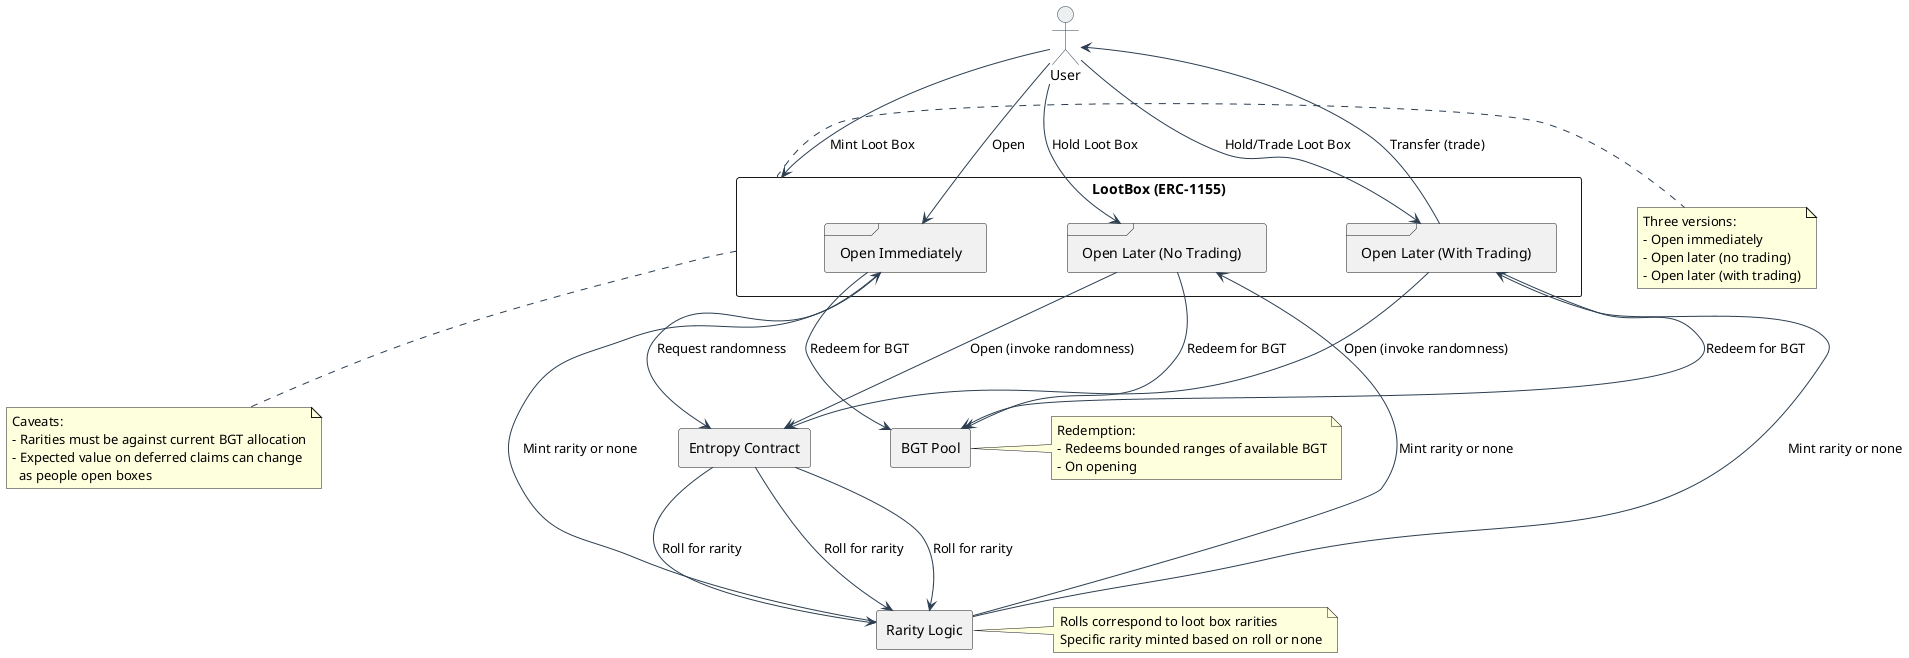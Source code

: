 @startuml LootBox Implementation

' Style
skinparam backgroundColor white
skinparam handwritten false
skinparam defaultFontName Arial
skinparam ArrowColor #2C3E50
skinparam ActorBorderColor #2C3E50
skinparam ActorBackgroundColor #ECF0F1
skinparam DatabaseBorderColor #2C3E50
skinparam DatabaseBackgroundColor #ECF0F1
skinparam componentStyle rectangle
skinparam nodesep 80
skinparam ranksep 100

actor User

rectangle "LootBox (ERC-1155)" as LB {
    frame "Open Immediately" as IMMEDIATE
    frame "Open Later (No Trading)" as LATER_NO_TRADE
    frame "Open Later (With Trading)" as LATER_TRADE
}

rectangle "Entropy Contract" as ENTROPY
rectangle "Rarity Logic" as RARITY
rectangle "BGT Pool" as BGTPOOL

' Flows
User --> LB: Mint Loot Box

' Open Immediately
User --> IMMEDIATE: Open
IMMEDIATE --> ENTROPY: Request randomness
ENTROPY --> RARITY: Roll for rarity
RARITY --> IMMEDIATE: Mint rarity or none
IMMEDIATE --> BGTPOOL: Redeem for BGT

' Open Later (No Trading)
User --> LATER_NO_TRADE: Hold Loot Box
LATER_NO_TRADE --> ENTROPY: Open (invoke randomness)
ENTROPY --> RARITY: Roll for rarity
RARITY --> LATER_NO_TRADE: Mint rarity or none
LATER_NO_TRADE --> BGTPOOL: Redeem for BGT

' Open Later (With Trading)
User --> LATER_TRADE: Hold/Trade Loot Box
LATER_TRADE --> User: Transfer (trade)
LATER_TRADE --> ENTROPY: Open (invoke randomness)
ENTROPY --> RARITY: Roll for rarity
RARITY --> LATER_TRADE: Mint rarity or none
LATER_TRADE --> BGTPOOL: Redeem for BGT

' Notes
note right of LB
  Three versions:
  - Open immediately
  - Open later (no trading)
  - Open later (with trading)
end note

note right of RARITY
  Rolls correspond to loot box rarities
  Specific rarity minted based on roll or none
end note

note right of BGTPOOL
  Redemption:
  - Redeems bounded ranges of available BGT
  - On opening
end note

note bottom of LB
  Caveats:
  - Rarities must be against current BGT allocation
  - Expected value on deferred claims can change
    as people open boxes
end note

@enduml 